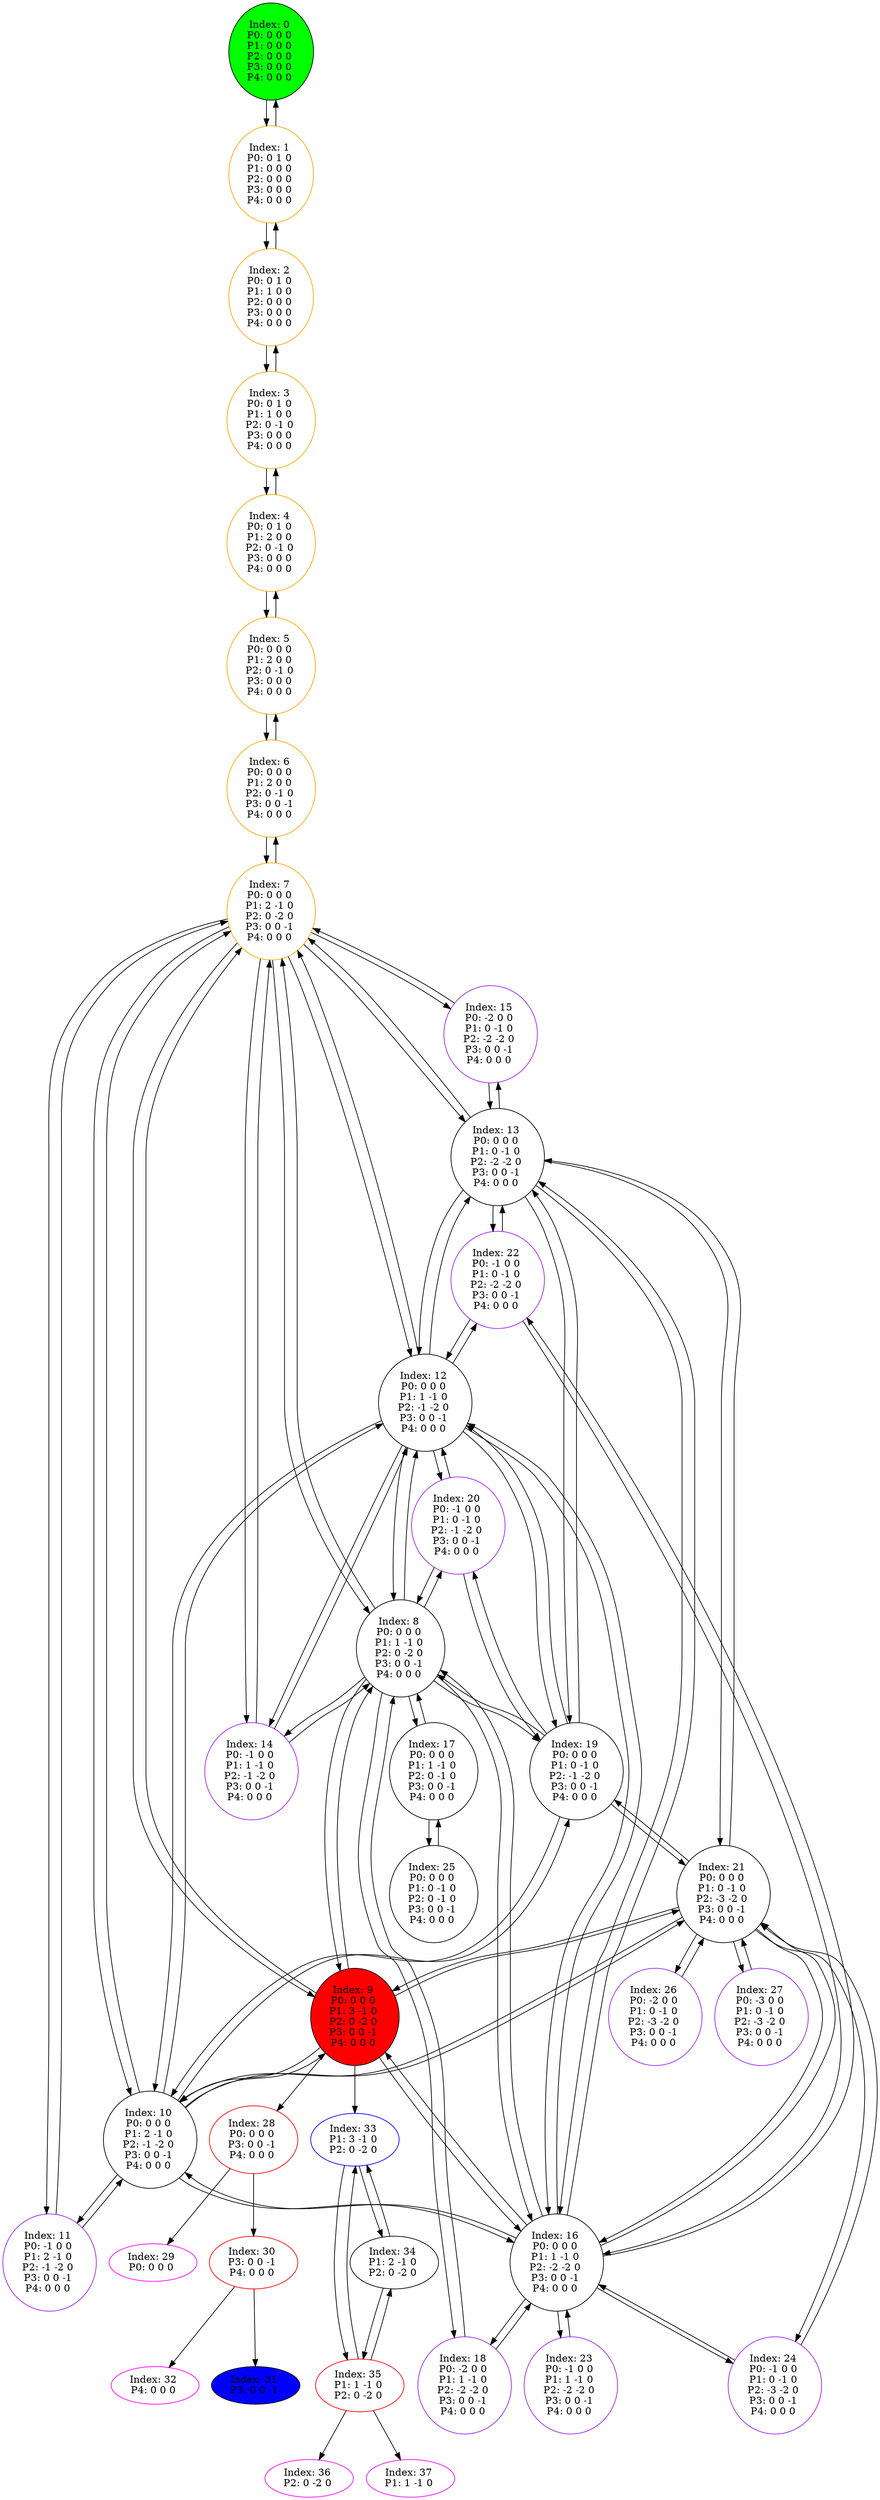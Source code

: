 digraph G {
color = "black"
0[label = "Index: 0 
P0: 0 0 0 
P1: 0 0 0 
P2: 0 0 0 
P3: 0 0 0 
P4: 0 0 0 
", style="filled", fillcolor = "green"]
1[label = "Index: 1 
P0: 0 1 0 
P1: 0 0 0 
P2: 0 0 0 
P3: 0 0 0 
P4: 0 0 0 
", color = "orange"]
2[label = "Index: 2 
P0: 0 1 0 
P1: 1 0 0 
P2: 0 0 0 
P3: 0 0 0 
P4: 0 0 0 
", color = "orange"]
3[label = "Index: 3 
P0: 0 1 0 
P1: 1 0 0 
P2: 0 -1 0 
P3: 0 0 0 
P4: 0 0 0 
", color = "orange"]
4[label = "Index: 4 
P0: 0 1 0 
P1: 2 0 0 
P2: 0 -1 0 
P3: 0 0 0 
P4: 0 0 0 
", color = "orange"]
5[label = "Index: 5 
P0: 0 0 0 
P1: 2 0 0 
P2: 0 -1 0 
P3: 0 0 0 
P4: 0 0 0 
", color = "orange"]
6[label = "Index: 6 
P0: 0 0 0 
P1: 2 0 0 
P2: 0 -1 0 
P3: 0 0 -1 
P4: 0 0 0 
", color = "orange"]
7[label = "Index: 7 
P0: 0 0 0 
P1: 2 -1 0 
P2: 0 -2 0 
P3: 0 0 -1 
P4: 0 0 0 
", color = "orange"]
8[label = "Index: 8 
P0: 0 0 0 
P1: 1 -1 0 
P2: 0 -2 0 
P3: 0 0 -1 
P4: 0 0 0 
"]
9[label = "Index: 9 
P0: 0 0 0 
P1: 3 -1 0 
P2: 0 -2 0 
P3: 0 0 -1 
P4: 0 0 0 
", style="filled", fillcolor = "red"]
10[label = "Index: 10 
P0: 0 0 0 
P1: 2 -1 0 
P2: -1 -2 0 
P3: 0 0 -1 
P4: 0 0 0 
"]
11[label = "Index: 11 
P0: -1 0 0 
P1: 2 -1 0 
P2: -1 -2 0 
P3: 0 0 -1 
P4: 0 0 0 
", color = "purple"]
12[label = "Index: 12 
P0: 0 0 0 
P1: 1 -1 0 
P2: -1 -2 0 
P3: 0 0 -1 
P4: 0 0 0 
"]
13[label = "Index: 13 
P0: 0 0 0 
P1: 0 -1 0 
P2: -2 -2 0 
P3: 0 0 -1 
P4: 0 0 0 
"]
14[label = "Index: 14 
P0: -1 0 0 
P1: 1 -1 0 
P2: -1 -2 0 
P3: 0 0 -1 
P4: 0 0 0 
", color = "purple"]
15[label = "Index: 15 
P0: -2 0 0 
P1: 0 -1 0 
P2: -2 -2 0 
P3: 0 0 -1 
P4: 0 0 0 
", color = "purple"]
16[label = "Index: 16 
P0: 0 0 0 
P1: 1 -1 0 
P2: -2 -2 0 
P3: 0 0 -1 
P4: 0 0 0 
"]
17[label = "Index: 17 
P0: 0 0 0 
P1: 1 -1 0 
P2: 0 -1 0 
P3: 0 0 -1 
P4: 0 0 0 
"]
18[label = "Index: 18 
P0: -2 0 0 
P1: 1 -1 0 
P2: -2 -2 0 
P3: 0 0 -1 
P4: 0 0 0 
", color = "purple"]
19[label = "Index: 19 
P0: 0 0 0 
P1: 0 -1 0 
P2: -1 -2 0 
P3: 0 0 -1 
P4: 0 0 0 
"]
20[label = "Index: 20 
P0: -1 0 0 
P1: 0 -1 0 
P2: -1 -2 0 
P3: 0 0 -1 
P4: 0 0 0 
", color = "purple"]
21[label = "Index: 21 
P0: 0 0 0 
P1: 0 -1 0 
P2: -3 -2 0 
P3: 0 0 -1 
P4: 0 0 0 
"]
22[label = "Index: 22 
P0: -1 0 0 
P1: 0 -1 0 
P2: -2 -2 0 
P3: 0 0 -1 
P4: 0 0 0 
", color = "purple"]
23[label = "Index: 23 
P0: -1 0 0 
P1: 1 -1 0 
P2: -2 -2 0 
P3: 0 0 -1 
P4: 0 0 0 
", color = "purple"]
24[label = "Index: 24 
P0: -1 0 0 
P1: 0 -1 0 
P2: -3 -2 0 
P3: 0 0 -1 
P4: 0 0 0 
", color = "purple"]
25[label = "Index: 25 
P0: 0 0 0 
P1: 0 -1 0 
P2: 0 -1 0 
P3: 0 0 -1 
P4: 0 0 0 
"]
26[label = "Index: 26 
P0: -2 0 0 
P1: 0 -1 0 
P2: -3 -2 0 
P3: 0 0 -1 
P4: 0 0 0 
", color = "purple"]
27[label = "Index: 27 
P0: -3 0 0 
P1: 0 -1 0 
P2: -3 -2 0 
P3: 0 0 -1 
P4: 0 0 0 
", color = "purple"]
28[label = "Index: 28 
P0: 0 0 0 
P3: 0 0 -1 
P4: 0 0 0 
", color = "red"]
29[label = "Index: 29 
P0: 0 0 0 
", color = "fuchsia"]
30[label = "Index: 30 
P3: 0 0 -1 
P4: 0 0 0 
", color = "red"]
31[label = "Index: 31 
P3: 0 0 -1 
", style="filled", fillcolor = "blue"]
32[label = "Index: 32 
P4: 0 0 0 
", color = "fuchsia"]
33[label = "Index: 33 
P1: 3 -1 0 
P2: 0 -2 0 
", color = "blue"]
34[label = "Index: 34 
P1: 2 -1 0 
P2: 0 -2 0 
"]
35[label = "Index: 35 
P1: 1 -1 0 
P2: 0 -2 0 
", color = "red"]
36[label = "Index: 36 
P2: 0 -2 0 
", color = "fuchsia"]
37[label = "Index: 37 
P1: 1 -1 0 
", color = "fuchsia"]
0 -> 1

1 -> 0
1 -> 2

2 -> 1
2 -> 3

3 -> 2
3 -> 4

4 -> 3
4 -> 5

5 -> 4
5 -> 6

6 -> 5
6 -> 7

7 -> 6
7 -> 8
7 -> 9
7 -> 10
7 -> 11
7 -> 12
7 -> 13
7 -> 14
7 -> 15

8 -> 7
8 -> 9
8 -> 12
8 -> 16
8 -> 17
8 -> 14
8 -> 18
8 -> 19
8 -> 20

9 -> 7
9 -> 8
9 -> 10
9 -> 16
9 -> 21
9 -> 28
9 -> 33

10 -> 7
10 -> 11
10 -> 12
10 -> 19
10 -> 16
10 -> 21
10 -> 9

11 -> 7
11 -> 10

12 -> 7
12 -> 8
12 -> 10
12 -> 14
12 -> 19
12 -> 20
12 -> 16
12 -> 13
12 -> 22

13 -> 7
13 -> 12
13 -> 22
13 -> 15
13 -> 16
13 -> 21
13 -> 19

14 -> 7
14 -> 8
14 -> 12

15 -> 7
15 -> 13

16 -> 8
16 -> 10
16 -> 12
16 -> 13
16 -> 23
16 -> 18
16 -> 22
16 -> 21
16 -> 9
16 -> 24

17 -> 8
17 -> 25

18 -> 8
18 -> 16

19 -> 8
19 -> 10
19 -> 12
19 -> 13
19 -> 20
19 -> 21

20 -> 8
20 -> 12
20 -> 19

21 -> 10
21 -> 13
21 -> 16
21 -> 19
21 -> 24
21 -> 26
21 -> 27
21 -> 9

22 -> 12
22 -> 13
22 -> 16

23 -> 16

24 -> 16
24 -> 21

25 -> 17

26 -> 21

27 -> 21

28 -> 30
28 -> 29

30 -> 32
30 -> 31

33 -> 34
33 -> 35

34 -> 33
34 -> 35

35 -> 33
35 -> 34
35 -> 36
35 -> 37

}

